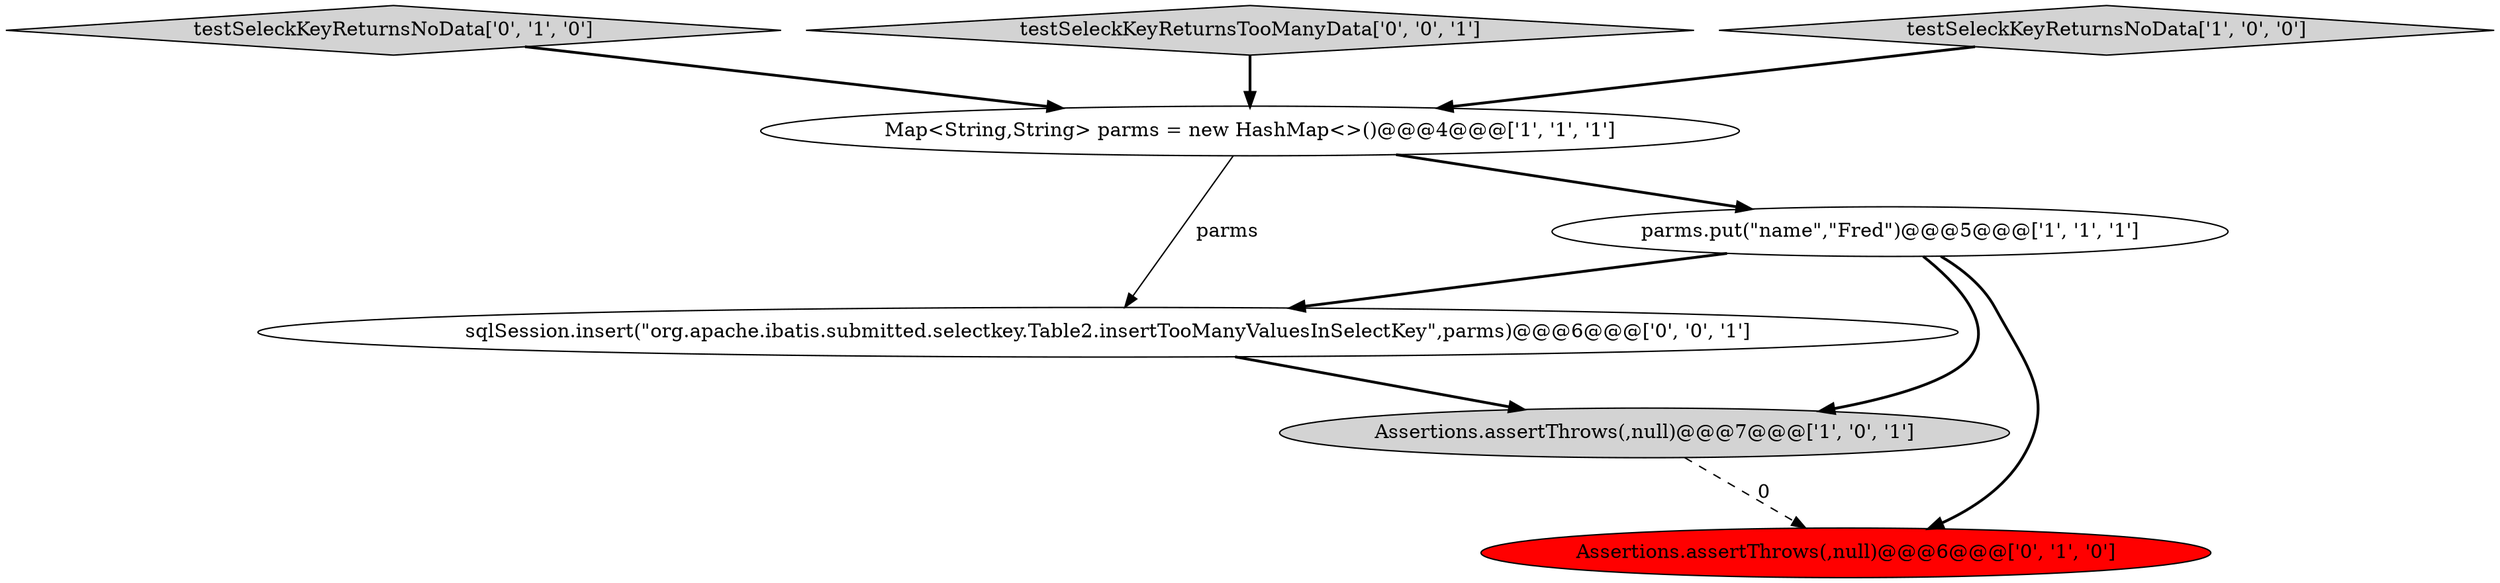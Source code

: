 digraph {
4 [style = filled, label = "testSeleckKeyReturnsNoData['0', '1', '0']", fillcolor = lightgray, shape = diamond image = "AAA0AAABBB2BBB"];
0 [style = filled, label = "Map<String,String> parms = new HashMap<>()@@@4@@@['1', '1', '1']", fillcolor = white, shape = ellipse image = "AAA0AAABBB1BBB"];
1 [style = filled, label = "parms.put(\"name\",\"Fred\")@@@5@@@['1', '1', '1']", fillcolor = white, shape = ellipse image = "AAA0AAABBB1BBB"];
5 [style = filled, label = "Assertions.assertThrows(,null)@@@6@@@['0', '1', '0']", fillcolor = red, shape = ellipse image = "AAA1AAABBB2BBB"];
6 [style = filled, label = "sqlSession.insert(\"org.apache.ibatis.submitted.selectkey.Table2.insertTooManyValuesInSelectKey\",parms)@@@6@@@['0', '0', '1']", fillcolor = white, shape = ellipse image = "AAA0AAABBB3BBB"];
3 [style = filled, label = "Assertions.assertThrows(,null)@@@7@@@['1', '0', '1']", fillcolor = lightgray, shape = ellipse image = "AAA0AAABBB1BBB"];
7 [style = filled, label = "testSeleckKeyReturnsTooManyData['0', '0', '1']", fillcolor = lightgray, shape = diamond image = "AAA0AAABBB3BBB"];
2 [style = filled, label = "testSeleckKeyReturnsNoData['1', '0', '0']", fillcolor = lightgray, shape = diamond image = "AAA0AAABBB1BBB"];
1->3 [style = bold, label=""];
1->5 [style = bold, label=""];
3->5 [style = dashed, label="0"];
6->3 [style = bold, label=""];
2->0 [style = bold, label=""];
1->6 [style = bold, label=""];
7->0 [style = bold, label=""];
0->6 [style = solid, label="parms"];
0->1 [style = bold, label=""];
4->0 [style = bold, label=""];
}
